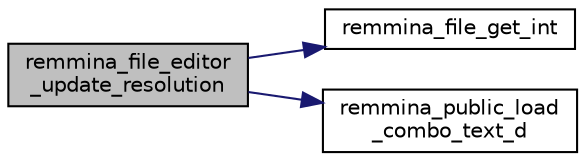 digraph "remmina_file_editor_update_resolution"
{
  edge [fontname="Helvetica",fontsize="10",labelfontname="Helvetica",labelfontsize="10"];
  node [fontname="Helvetica",fontsize="10",shape=record];
  rankdir="LR";
  Node3857 [label="remmina_file_editor\l_update_resolution",height=0.2,width=0.4,color="black", fillcolor="grey75", style="filled", fontcolor="black"];
  Node3857 -> Node3858 [color="midnightblue",fontsize="10",style="solid",fontname="Helvetica"];
  Node3858 [label="remmina_file_get_int",height=0.2,width=0.4,color="black", fillcolor="white", style="filled",URL="$remmina__file_8c.html#a4884356c195dcfb4ceacf641a1e74e66"];
  Node3857 -> Node3859 [color="midnightblue",fontsize="10",style="solid",fontname="Helvetica"];
  Node3859 [label="remmina_public_load\l_combo_text_d",height=0.2,width=0.4,color="black", fillcolor="white", style="filled",URL="$remmina__public_8c.html#aa5eacff7c9dab7457dd65525d01047f8"];
}
